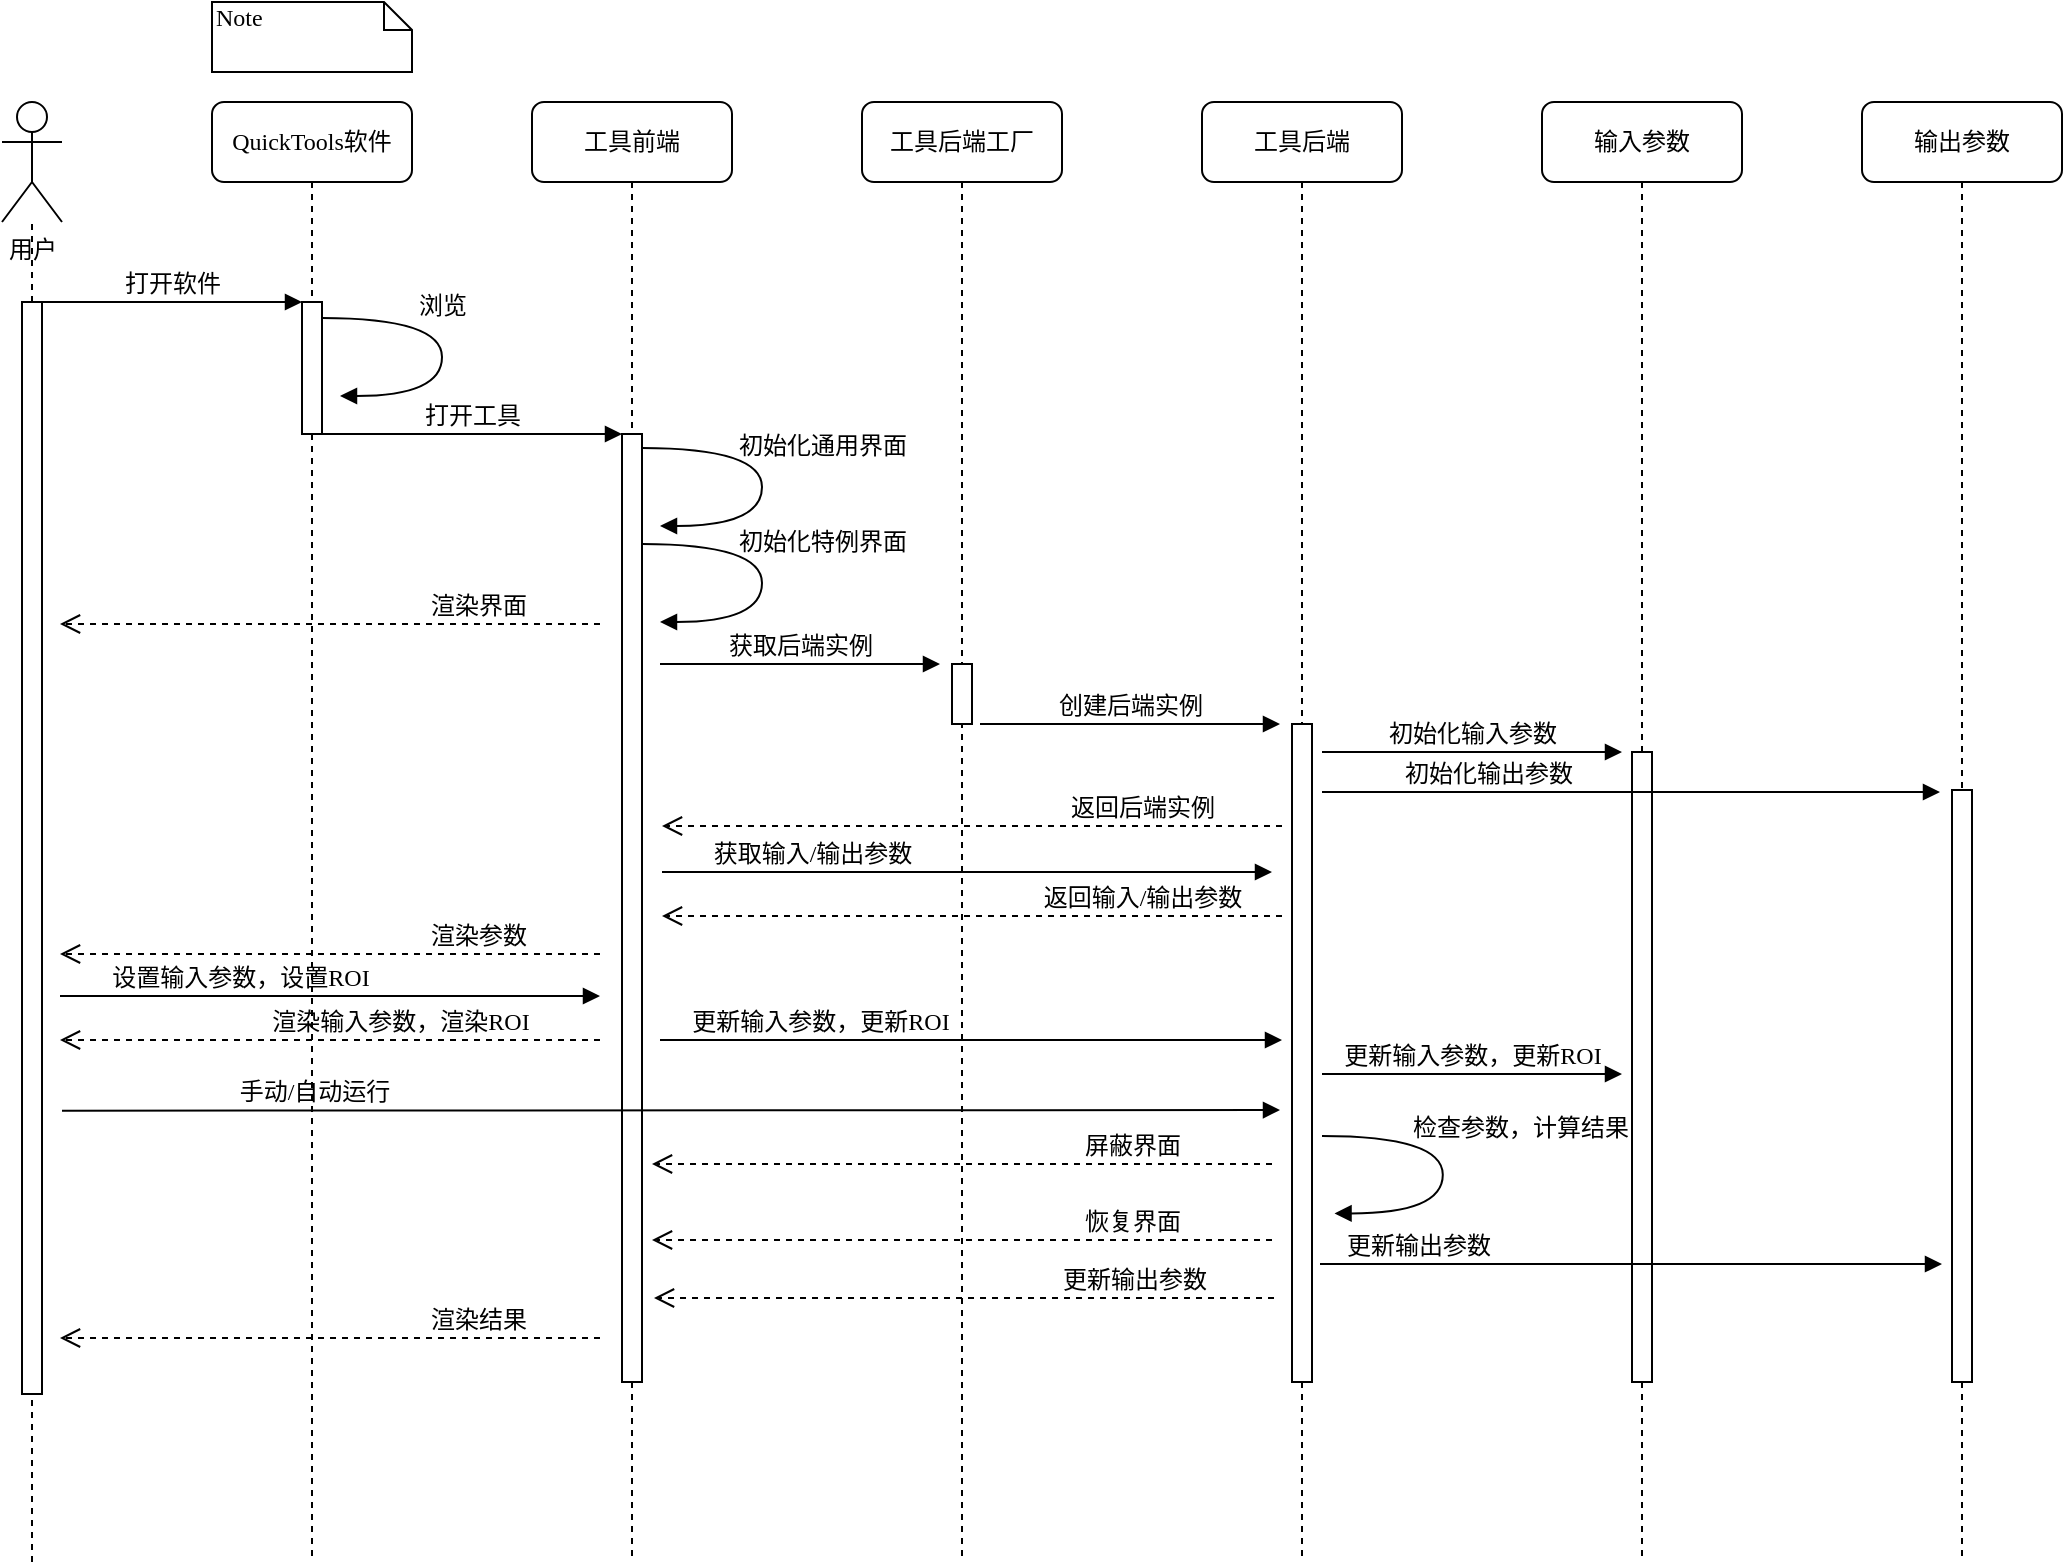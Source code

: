 <mxfile version="24.1.0" type="device">
  <diagram name="Page-1" id="13e1069c-82ec-6db2-03f1-153e76fe0fe0">
    <mxGraphModel dx="1434" dy="836" grid="1" gridSize="10" guides="1" tooltips="1" connect="1" arrows="1" fold="1" page="1" pageScale="1" pageWidth="1100" pageHeight="850" background="none" math="0" shadow="0">
      <root>
        <mxCell id="0" />
        <mxCell id="1" parent="0" />
        <mxCell id="zkXxXNobY6UrV_OO1nqk-1" value="QuickTools软件" style="shape=umlLifeline;perimeter=lifelinePerimeter;whiteSpace=wrap;html=1;container=1;collapsible=0;recursiveResize=0;outlineConnect=0;rounded=1;shadow=0;comic=0;labelBackgroundColor=none;strokeWidth=1;fontFamily=Verdana;fontSize=12;align=center;" parent="1" vertex="1">
          <mxGeometry x="146" y="84" width="100" height="730" as="geometry" />
        </mxCell>
        <mxCell id="5pYDzcxZIdraRvupaK1v-10" value="渲染界面" style="html=1;verticalAlign=bottom;endArrow=open;dashed=1;endSize=8;labelBackgroundColor=none;fontFamily=Verdana;fontSize=12;edgeStyle=elbowEdgeStyle;elbow=vertical;" parent="zkXxXNobY6UrV_OO1nqk-1" edge="1">
          <mxGeometry x="-0.548" relative="1" as="geometry">
            <mxPoint x="-76" y="261" as="targetPoint" />
            <Array as="points" />
            <mxPoint x="194" y="261" as="sourcePoint" />
            <mxPoint as="offset" />
          </mxGeometry>
        </mxCell>
        <mxCell id="5pYDzcxZIdraRvupaK1v-15" value="渲染结果" style="html=1;verticalAlign=bottom;endArrow=open;dashed=1;endSize=8;labelBackgroundColor=none;fontFamily=Verdana;fontSize=12;edgeStyle=elbowEdgeStyle;elbow=vertical;" parent="zkXxXNobY6UrV_OO1nqk-1" edge="1">
          <mxGeometry x="-0.548" relative="1" as="geometry">
            <mxPoint x="-76" y="618" as="targetPoint" />
            <Array as="points" />
            <mxPoint x="194" y="618" as="sourcePoint" />
            <mxPoint as="offset" />
          </mxGeometry>
        </mxCell>
        <mxCell id="0RdmLxTJzotYCwADJwB2-8" value="渲染参数" style="html=1;verticalAlign=bottom;endArrow=open;dashed=1;endSize=8;labelBackgroundColor=none;fontFamily=Verdana;fontSize=12;edgeStyle=elbowEdgeStyle;elbow=vertical;" parent="zkXxXNobY6UrV_OO1nqk-1" edge="1">
          <mxGeometry x="-0.548" relative="1" as="geometry">
            <mxPoint x="-76" y="426" as="targetPoint" />
            <Array as="points" />
            <mxPoint x="194" y="426" as="sourcePoint" />
            <mxPoint as="offset" />
          </mxGeometry>
        </mxCell>
        <mxCell id="zkXxXNobY6UrV_OO1nqk-3" value="" style="endArrow=none;dashed=1;html=1;rounded=0;" parent="1" target="zkXxXNobY6UrV_OO1nqk-11" edge="1">
          <mxGeometry width="50" height="50" relative="1" as="geometry">
            <mxPoint x="56" y="814" as="sourcePoint" />
            <mxPoint x="56" y="168" as="targetPoint" />
          </mxGeometry>
        </mxCell>
        <mxCell id="zkXxXNobY6UrV_OO1nqk-4" value="工具前端" style="shape=umlLifeline;perimeter=lifelinePerimeter;whiteSpace=wrap;html=1;container=1;collapsible=0;recursiveResize=0;outlineConnect=0;rounded=1;shadow=0;comic=0;labelBackgroundColor=none;strokeWidth=1;fontFamily=Verdana;fontSize=12;align=center;" parent="1" vertex="1">
          <mxGeometry x="306" y="84" width="100" height="730" as="geometry" />
        </mxCell>
        <mxCell id="5pYDzcxZIdraRvupaK1v-18" value="渲染输入参数，渲染ROI" style="html=1;verticalAlign=bottom;endArrow=open;dashed=1;endSize=8;labelBackgroundColor=none;fontFamily=Verdana;fontSize=12;edgeStyle=elbowEdgeStyle;elbow=vertical;" parent="zkXxXNobY6UrV_OO1nqk-4" edge="1">
          <mxGeometry x="-0.259" relative="1" as="geometry">
            <mxPoint x="-236" y="469" as="targetPoint" />
            <Array as="points" />
            <mxPoint x="34" y="469" as="sourcePoint" />
            <mxPoint as="offset" />
          </mxGeometry>
        </mxCell>
        <mxCell id="0RdmLxTJzotYCwADJwB2-2" value="" style="html=1;points=[];perimeter=orthogonalPerimeter;rounded=0;shadow=0;comic=0;labelBackgroundColor=none;strokeWidth=1;fontFamily=Verdana;fontSize=12;align=center;" parent="zkXxXNobY6UrV_OO1nqk-4" vertex="1">
          <mxGeometry x="45" y="166" width="10" height="474" as="geometry" />
        </mxCell>
        <mxCell id="zkXxXNobY6UrV_OO1nqk-7" value="打开软件" style="html=1;verticalAlign=bottom;endArrow=block;entryX=0;entryY=0;labelBackgroundColor=none;fontFamily=Verdana;fontSize=12;edgeStyle=elbowEdgeStyle;elbow=vertical;" parent="1" source="zkXxXNobY6UrV_OO1nqk-12" target="zkXxXNobY6UrV_OO1nqk-13" edge="1">
          <mxGeometry relative="1" as="geometry">
            <mxPoint x="126" y="194" as="sourcePoint" />
            <mxPoint as="offset" />
          </mxGeometry>
        </mxCell>
        <mxCell id="zkXxXNobY6UrV_OO1nqk-8" value="打开工具" style="html=1;verticalAlign=bottom;endArrow=block;entryX=0;entryY=0;labelBackgroundColor=none;fontFamily=Verdana;fontSize=12;edgeStyle=elbowEdgeStyle;elbow=vertical;" parent="1" edge="1">
          <mxGeometry relative="1" as="geometry">
            <mxPoint x="201" y="249.997" as="sourcePoint" />
            <mxPoint x="351" y="250.14" as="targetPoint" />
          </mxGeometry>
        </mxCell>
        <mxCell id="zkXxXNobY6UrV_OO1nqk-9" value="Note" style="shape=note;whiteSpace=wrap;html=1;size=14;verticalAlign=top;align=left;spacingTop=-6;rounded=0;shadow=0;comic=0;labelBackgroundColor=none;strokeWidth=1;fontFamily=Verdana;fontSize=12" parent="1" vertex="1">
          <mxGeometry x="146" y="34" width="100" height="35" as="geometry" />
        </mxCell>
        <mxCell id="zkXxXNobY6UrV_OO1nqk-11" value="用户" style="shape=umlActor;verticalLabelPosition=bottom;verticalAlign=top;html=1;outlineConnect=0;" parent="1" vertex="1">
          <mxGeometry x="41" y="84" width="30" height="60" as="geometry" />
        </mxCell>
        <mxCell id="zkXxXNobY6UrV_OO1nqk-12" value="" style="html=1;points=[];perimeter=orthogonalPerimeter;rounded=0;shadow=0;comic=0;labelBackgroundColor=none;strokeWidth=1;fontFamily=Verdana;fontSize=12;align=center;" parent="1" vertex="1">
          <mxGeometry x="51" y="184" width="10" height="546" as="geometry" />
        </mxCell>
        <mxCell id="zkXxXNobY6UrV_OO1nqk-13" value="" style="html=1;points=[];perimeter=orthogonalPerimeter;rounded=0;shadow=0;comic=0;labelBackgroundColor=none;strokeWidth=1;fontFamily=Verdana;fontSize=12;align=center;" parent="1" vertex="1">
          <mxGeometry x="191" y="184" width="10" height="66" as="geometry" />
        </mxCell>
        <mxCell id="zkXxXNobY6UrV_OO1nqk-15" value="浏览" style="html=1;verticalAlign=bottom;endArrow=block;labelBackgroundColor=none;fontFamily=Verdana;fontSize=12;elbow=vertical;edgeStyle=orthogonalEdgeStyle;curved=1;exitX=0.96;exitY=0.262;exitPerimeter=0;exitDx=0;exitDy=0;" parent="1" edge="1">
          <mxGeometry x="-0.162" relative="1" as="geometry">
            <mxPoint x="201" y="192" as="sourcePoint" />
            <mxPoint x="210" y="231" as="targetPoint" />
            <Array as="points">
              <mxPoint x="261" y="192" />
              <mxPoint x="261" y="231" />
            </Array>
            <mxPoint as="offset" />
          </mxGeometry>
        </mxCell>
        <mxCell id="zkXxXNobY6UrV_OO1nqk-38" value="输入参数" style="shape=umlLifeline;perimeter=lifelinePerimeter;whiteSpace=wrap;html=1;container=1;collapsible=0;recursiveResize=0;outlineConnect=0;rounded=1;shadow=0;comic=0;labelBackgroundColor=none;strokeWidth=1;fontFamily=Verdana;fontSize=12;align=center;" parent="1" vertex="1">
          <mxGeometry x="811" y="84" width="100" height="730" as="geometry" />
        </mxCell>
        <mxCell id="0RdmLxTJzotYCwADJwB2-5" value="" style="html=1;points=[];perimeter=orthogonalPerimeter;rounded=0;shadow=0;comic=0;labelBackgroundColor=none;strokeWidth=1;fontFamily=Verdana;fontSize=12;align=center;" parent="zkXxXNobY6UrV_OO1nqk-38" vertex="1">
          <mxGeometry x="45" y="325" width="10" height="315" as="geometry" />
        </mxCell>
        <mxCell id="5pYDzcxZIdraRvupaK1v-16" value="更新输出参数" style="html=1;verticalAlign=bottom;endArrow=block;labelBackgroundColor=none;fontFamily=Verdana;fontSize=12;edgeStyle=elbowEdgeStyle;elbow=vertical;" parent="zkXxXNobY6UrV_OO1nqk-38" edge="1">
          <mxGeometry x="-0.687" relative="1" as="geometry">
            <mxPoint x="-111" y="581" as="sourcePoint" />
            <mxPoint x="200" y="581.17" as="targetPoint" />
            <mxPoint as="offset" />
          </mxGeometry>
        </mxCell>
        <mxCell id="zkXxXNobY6UrV_OO1nqk-41" value="工具后端" style="shape=umlLifeline;perimeter=lifelinePerimeter;whiteSpace=wrap;html=1;container=1;collapsible=0;recursiveResize=0;outlineConnect=0;rounded=1;shadow=0;comic=0;labelBackgroundColor=none;strokeWidth=1;fontFamily=Verdana;fontSize=12;align=center;" parent="1" vertex="1">
          <mxGeometry x="641" y="84" width="100" height="730" as="geometry" />
        </mxCell>
        <mxCell id="5pYDzcxZIdraRvupaK1v-3" value="初始化输入参数" style="html=1;verticalAlign=bottom;endArrow=block;entryX=0;entryY=0;labelBackgroundColor=none;fontFamily=Verdana;fontSize=12;edgeStyle=elbowEdgeStyle;elbow=vertical;" parent="zkXxXNobY6UrV_OO1nqk-41" edge="1">
          <mxGeometry x="-0.003" relative="1" as="geometry">
            <mxPoint x="60" y="325" as="sourcePoint" />
            <mxPoint x="210" y="325.143" as="targetPoint" />
            <mxPoint as="offset" />
          </mxGeometry>
        </mxCell>
        <mxCell id="5pYDzcxZIdraRvupaK1v-12" value="返回输入/输出参数" style="html=1;verticalAlign=bottom;endArrow=open;dashed=1;endSize=8;labelBackgroundColor=none;fontFamily=Verdana;fontSize=12;edgeStyle=elbowEdgeStyle;elbow=vertical;" parent="zkXxXNobY6UrV_OO1nqk-41" edge="1">
          <mxGeometry x="-0.548" relative="1" as="geometry">
            <mxPoint x="-270" y="407" as="targetPoint" />
            <Array as="points" />
            <mxPoint x="40" y="407" as="sourcePoint" />
            <mxPoint as="offset" />
          </mxGeometry>
        </mxCell>
        <mxCell id="0RdmLxTJzotYCwADJwB2-4" value="" style="html=1;points=[];perimeter=orthogonalPerimeter;rounded=0;shadow=0;comic=0;labelBackgroundColor=none;strokeWidth=1;fontFamily=Verdana;fontSize=12;align=center;" parent="zkXxXNobY6UrV_OO1nqk-41" vertex="1">
          <mxGeometry x="45" y="311" width="10" height="329" as="geometry" />
        </mxCell>
        <mxCell id="zkXxXNobY6UrV_OO1nqk-42" value="工具后端工厂" style="shape=umlLifeline;perimeter=lifelinePerimeter;whiteSpace=wrap;html=1;container=1;collapsible=0;recursiveResize=0;outlineConnect=0;rounded=1;shadow=0;comic=0;labelBackgroundColor=none;strokeWidth=1;fontFamily=Verdana;fontSize=12;align=center;" parent="1" vertex="1">
          <mxGeometry x="471" y="84" width="100" height="730" as="geometry" />
        </mxCell>
        <mxCell id="zkXxXNobY6UrV_OO1nqk-49" value="返回后端实例" style="html=1;verticalAlign=bottom;endArrow=open;dashed=1;endSize=8;labelBackgroundColor=none;fontFamily=Verdana;fontSize=12;edgeStyle=elbowEdgeStyle;elbow=vertical;" parent="zkXxXNobY6UrV_OO1nqk-42" edge="1">
          <mxGeometry x="-0.548" relative="1" as="geometry">
            <mxPoint x="-100" y="362" as="targetPoint" />
            <Array as="points" />
            <mxPoint x="210" y="362" as="sourcePoint" />
            <mxPoint as="offset" />
          </mxGeometry>
        </mxCell>
        <mxCell id="5pYDzcxZIdraRvupaK1v-2" value="更新输入参数，更新ROI" style="html=1;verticalAlign=bottom;endArrow=block;labelBackgroundColor=none;fontFamily=Verdana;fontSize=12;edgeStyle=elbowEdgeStyle;elbow=vertical;" parent="zkXxXNobY6UrV_OO1nqk-42" edge="1">
          <mxGeometry x="-0.485" relative="1" as="geometry">
            <mxPoint x="-101" y="469" as="sourcePoint" />
            <mxPoint x="210" y="469" as="targetPoint" />
            <mxPoint as="offset" />
          </mxGeometry>
        </mxCell>
        <mxCell id="5pYDzcxZIdraRvupaK1v-11" value="获取输入/输出参数" style="html=1;verticalAlign=bottom;endArrow=block;labelBackgroundColor=none;fontFamily=Verdana;fontSize=12;edgeStyle=elbowEdgeStyle;elbow=vertical;" parent="zkXxXNobY6UrV_OO1nqk-42" edge="1">
          <mxGeometry x="-0.508" relative="1" as="geometry">
            <mxPoint x="-100" y="385" as="sourcePoint" />
            <mxPoint x="205" y="385" as="targetPoint" />
            <mxPoint as="offset" />
          </mxGeometry>
        </mxCell>
        <mxCell id="5pYDzcxZIdraRvupaK1v-14" value="更新输出参数" style="html=1;verticalAlign=bottom;endArrow=open;dashed=1;endSize=8;labelBackgroundColor=none;fontFamily=Verdana;fontSize=12;edgeStyle=elbowEdgeStyle;elbow=vertical;" parent="zkXxXNobY6UrV_OO1nqk-42" edge="1">
          <mxGeometry x="-0.548" relative="1" as="geometry">
            <mxPoint x="-104" y="598" as="targetPoint" />
            <Array as="points" />
            <mxPoint x="206" y="598" as="sourcePoint" />
            <mxPoint as="offset" />
          </mxGeometry>
        </mxCell>
        <mxCell id="0RdmLxTJzotYCwADJwB2-3" value="" style="html=1;points=[];perimeter=orthogonalPerimeter;rounded=0;shadow=0;comic=0;labelBackgroundColor=none;strokeWidth=1;fontFamily=Verdana;fontSize=12;align=center;" parent="zkXxXNobY6UrV_OO1nqk-42" vertex="1">
          <mxGeometry x="45" y="281" width="10" height="30" as="geometry" />
        </mxCell>
        <mxCell id="zkXxXNobY6UrV_OO1nqk-43" value="初始化通用界面" style="html=1;verticalAlign=bottom;endArrow=block;labelBackgroundColor=none;fontFamily=Verdana;fontSize=12;elbow=vertical;edgeStyle=orthogonalEdgeStyle;curved=1;exitX=0.96;exitY=0.262;exitPerimeter=0;exitDx=0;exitDy=0;" parent="1" edge="1">
          <mxGeometry x="-0.094" y="30" relative="1" as="geometry">
            <mxPoint x="361" y="257" as="sourcePoint" />
            <mxPoint x="370" y="296" as="targetPoint" />
            <Array as="points">
              <mxPoint x="421" y="257" />
              <mxPoint x="421" y="296" />
            </Array>
            <mxPoint as="offset" />
          </mxGeometry>
        </mxCell>
        <mxCell id="zkXxXNobY6UrV_OO1nqk-44" value="初始化特例界面" style="html=1;verticalAlign=bottom;endArrow=block;labelBackgroundColor=none;fontFamily=Verdana;fontSize=12;elbow=vertical;edgeStyle=orthogonalEdgeStyle;curved=1;exitX=0.96;exitY=0.262;exitPerimeter=0;exitDx=0;exitDy=0;" parent="1" edge="1">
          <mxGeometry x="-0.094" y="30" relative="1" as="geometry">
            <mxPoint x="361" y="305" as="sourcePoint" />
            <mxPoint x="370" y="344" as="targetPoint" />
            <Array as="points">
              <mxPoint x="421" y="305" />
              <mxPoint x="421" y="344" />
            </Array>
            <mxPoint as="offset" />
          </mxGeometry>
        </mxCell>
        <mxCell id="zkXxXNobY6UrV_OO1nqk-48" value="创建后端实例" style="html=1;verticalAlign=bottom;endArrow=block;labelBackgroundColor=none;fontFamily=Verdana;fontSize=12;edgeStyle=elbowEdgeStyle;elbow=vertical;" parent="1" edge="1">
          <mxGeometry x="-0.003" relative="1" as="geometry">
            <mxPoint x="530" y="395" as="sourcePoint" />
            <mxPoint x="680" y="395" as="targetPoint" />
            <mxPoint as="offset" />
          </mxGeometry>
        </mxCell>
        <mxCell id="5pYDzcxZIdraRvupaK1v-1" value="设置输入参数，设置ROI" style="html=1;verticalAlign=bottom;endArrow=block;labelBackgroundColor=none;fontFamily=Verdana;fontSize=12;edgeStyle=elbowEdgeStyle;elbow=vertical;" parent="1" edge="1">
          <mxGeometry x="-0.333" relative="1" as="geometry">
            <mxPoint x="70" y="531" as="sourcePoint" />
            <mxPoint x="340" y="531" as="targetPoint" />
            <mxPoint as="offset" />
          </mxGeometry>
        </mxCell>
        <mxCell id="5pYDzcxZIdraRvupaK1v-4" value="输出参数" style="shape=umlLifeline;perimeter=lifelinePerimeter;whiteSpace=wrap;html=1;container=1;collapsible=0;recursiveResize=0;outlineConnect=0;rounded=1;shadow=0;comic=0;labelBackgroundColor=none;strokeWidth=1;fontFamily=Verdana;fontSize=12;align=center;" parent="1" vertex="1">
          <mxGeometry x="971" y="84" width="100" height="730" as="geometry" />
        </mxCell>
        <mxCell id="0RdmLxTJzotYCwADJwB2-6" value="" style="html=1;points=[];perimeter=orthogonalPerimeter;rounded=0;shadow=0;comic=0;labelBackgroundColor=none;strokeWidth=1;fontFamily=Verdana;fontSize=12;align=center;" parent="5pYDzcxZIdraRvupaK1v-4" vertex="1">
          <mxGeometry x="45" y="344" width="10" height="296" as="geometry" />
        </mxCell>
        <mxCell id="5pYDzcxZIdraRvupaK1v-5" value="初始化输出参数" style="html=1;verticalAlign=bottom;endArrow=block;labelBackgroundColor=none;fontFamily=Verdana;fontSize=12;edgeStyle=elbowEdgeStyle;elbow=vertical;" parent="1" edge="1">
          <mxGeometry x="-0.467" relative="1" as="geometry">
            <mxPoint x="701" y="429" as="sourcePoint" />
            <mxPoint x="1010" y="429" as="targetPoint" />
            <mxPoint as="offset" />
            <Array as="points">
              <mxPoint x="981" y="429" />
            </Array>
          </mxGeometry>
        </mxCell>
        <mxCell id="5pYDzcxZIdraRvupaK1v-13" value="检查参数，计算结果" style="html=1;verticalAlign=bottom;endArrow=block;labelBackgroundColor=none;fontFamily=Verdana;fontSize=12;elbow=vertical;edgeStyle=orthogonalEdgeStyle;curved=1;exitX=0.96;exitY=0.262;exitPerimeter=0;exitDx=0;exitDy=0;entryX=1.087;entryY=0.225;entryDx=0;entryDy=0;entryPerimeter=0;" parent="1" edge="1">
          <mxGeometry x="-0.146" y="39" relative="1" as="geometry">
            <mxPoint x="701" y="601" as="sourcePoint" />
            <mxPoint x="707.27" y="639.7" as="targetPoint" />
            <Array as="points">
              <mxPoint x="761.4" y="600.7" />
              <mxPoint x="761.4" y="639.7" />
            </Array>
            <mxPoint as="offset" />
          </mxGeometry>
        </mxCell>
        <mxCell id="5pYDzcxZIdraRvupaK1v-17" value="更新输入参数，更新ROI" style="html=1;verticalAlign=bottom;endArrow=block;labelBackgroundColor=none;fontFamily=Verdana;fontSize=12;edgeStyle=elbowEdgeStyle;elbow=vertical;" parent="1" edge="1">
          <mxGeometry relative="1" as="geometry">
            <mxPoint x="701" y="570" as="sourcePoint" />
            <mxPoint x="851" y="570" as="targetPoint" />
            <mxPoint as="offset" />
          </mxGeometry>
        </mxCell>
        <mxCell id="0RdmLxTJzotYCwADJwB2-1" value="屏蔽界面" style="html=1;verticalAlign=bottom;endArrow=open;dashed=1;endSize=8;labelBackgroundColor=none;fontFamily=Verdana;fontSize=12;edgeStyle=elbowEdgeStyle;elbow=vertical;" parent="1" edge="1">
          <mxGeometry x="-0.548" relative="1" as="geometry">
            <mxPoint x="366" y="615" as="targetPoint" />
            <Array as="points" />
            <mxPoint x="676" y="615" as="sourcePoint" />
            <mxPoint as="offset" />
          </mxGeometry>
        </mxCell>
        <mxCell id="zkXxXNobY6UrV_OO1nqk-46" value="获取后端实例" style="html=1;verticalAlign=bottom;endArrow=block;labelBackgroundColor=none;fontFamily=Verdana;fontSize=12;edgeStyle=elbowEdgeStyle;elbow=vertical;" parent="1" edge="1">
          <mxGeometry relative="1" as="geometry">
            <mxPoint x="370" y="365" as="sourcePoint" />
            <mxPoint x="510" y="365" as="targetPoint" />
          </mxGeometry>
        </mxCell>
        <mxCell id="0RdmLxTJzotYCwADJwB2-9" value="恢复界面" style="html=1;verticalAlign=bottom;endArrow=open;dashed=1;endSize=8;labelBackgroundColor=none;fontFamily=Verdana;fontSize=12;edgeStyle=elbowEdgeStyle;elbow=vertical;" parent="1" edge="1">
          <mxGeometry x="-0.548" relative="1" as="geometry">
            <mxPoint x="366" y="653" as="targetPoint" />
            <Array as="points" />
            <mxPoint x="676" y="653" as="sourcePoint" />
            <mxPoint as="offset" />
          </mxGeometry>
        </mxCell>
        <mxCell id="Z__PejFG4UUVNnffFIId-1" value="手动/自动运行" style="html=1;verticalAlign=bottom;endArrow=block;labelBackgroundColor=none;fontFamily=Verdana;fontSize=12;edgeStyle=elbowEdgeStyle;elbow=vertical;" parent="1" edge="1">
          <mxGeometry x="-0.586" relative="1" as="geometry">
            <mxPoint x="71" y="588.33" as="sourcePoint" />
            <mxPoint x="680" y="588" as="targetPoint" />
            <mxPoint as="offset" />
          </mxGeometry>
        </mxCell>
      </root>
    </mxGraphModel>
  </diagram>
</mxfile>

